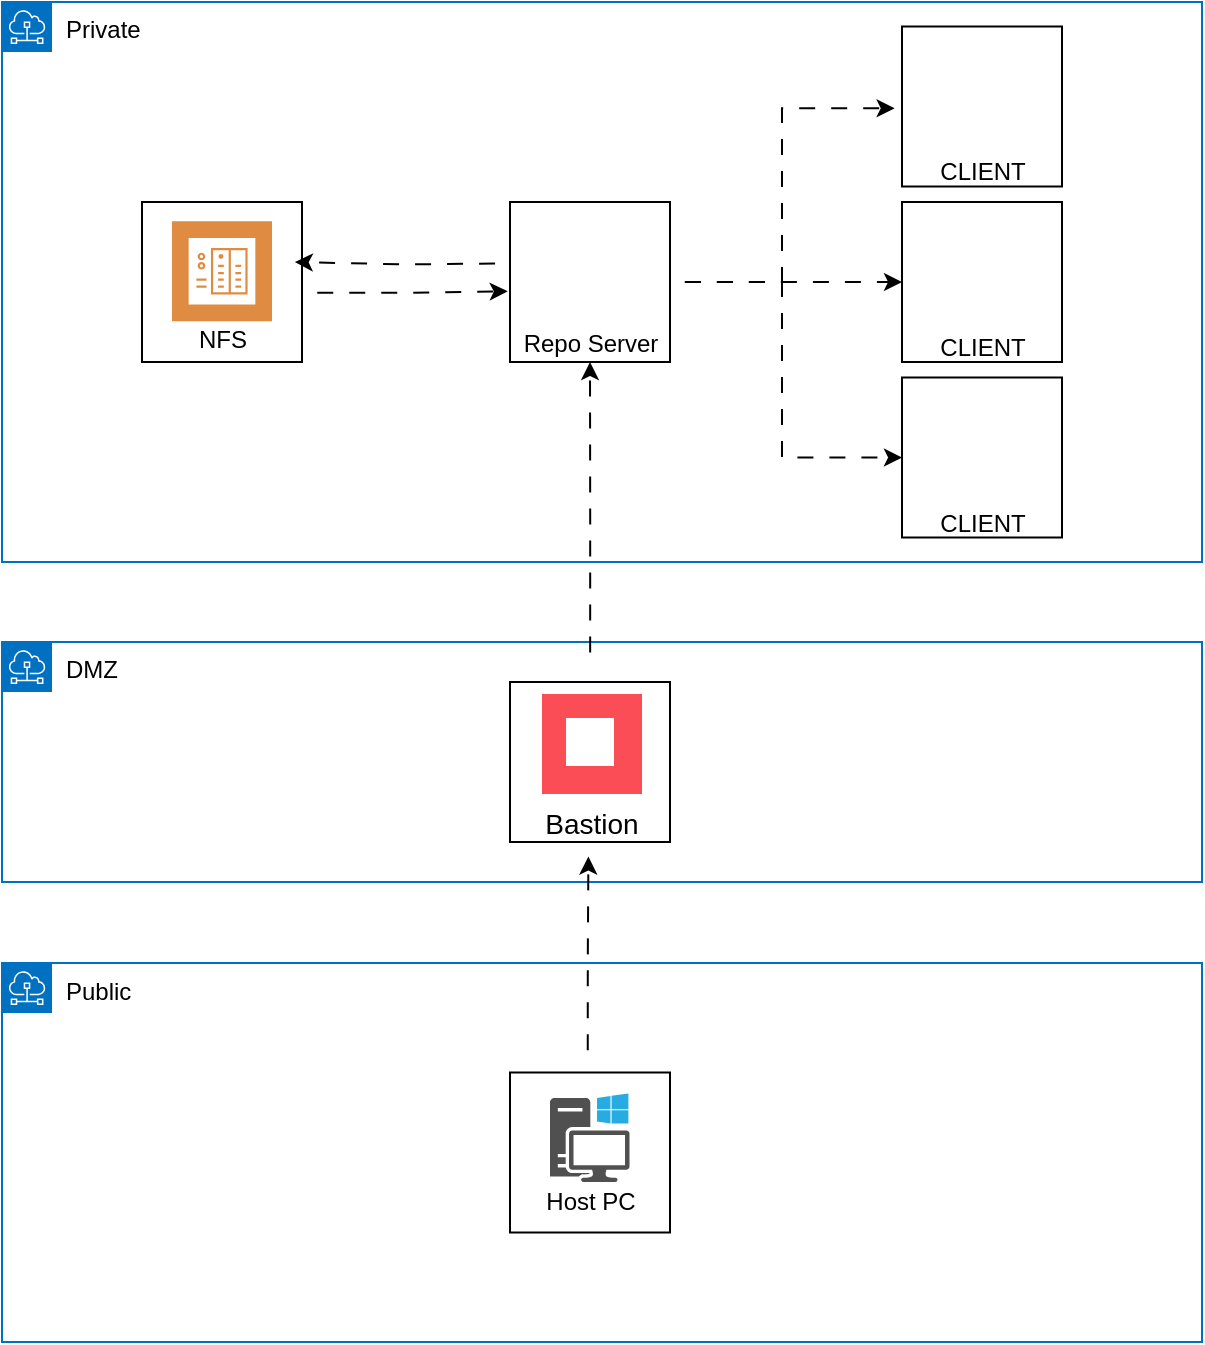 <mxfile version="26.2.12">
  <diagram name="페이지-1" id="ERhhVk5ujOUQOD0_T1k8">
    <mxGraphModel dx="1233" dy="778" grid="1" gridSize="10" guides="1" tooltips="1" connect="1" arrows="1" fold="1" page="1" pageScale="1" pageWidth="827" pageHeight="1169" math="0" shadow="0">
      <root>
        <mxCell id="0" />
        <mxCell id="1" parent="0" />
        <mxCell id="8attIl3rUHplhbKrGd8N-18" value="Public" style="sketch=0;outlineConnect=0;html=1;whiteSpace=wrap;fontSize=12;fontStyle=0;shape=mxgraph.aws4.group;grIcon=mxgraph.aws4.group_subnet;strokeColor=#0070C0;fillColor=none;verticalAlign=top;align=left;spacingLeft=30;dashed=0;movable=1;resizable=1;rotatable=1;deletable=1;editable=1;locked=0;connectable=1;" vertex="1" parent="1">
          <mxGeometry x="120" y="560.5" width="600" height="189.5" as="geometry" />
        </mxCell>
        <mxCell id="8attIl3rUHplhbKrGd8N-16" value="" style="whiteSpace=wrap;html=1;aspect=fixed;fillStyle=hatch;fillColor=none;" vertex="1" parent="1">
          <mxGeometry x="374" y="615.25" width="80" height="80" as="geometry" />
        </mxCell>
        <mxCell id="8attIl3rUHplhbKrGd8N-5" value="DMZ" style="sketch=0;outlineConnect=0;html=1;whiteSpace=wrap;fontSize=12;fontStyle=0;shape=mxgraph.aws4.group;grIcon=mxgraph.aws4.group_subnet;strokeColor=#0070C0;fillColor=none;verticalAlign=top;align=left;spacingLeft=30;dashed=0;movable=1;resizable=1;rotatable=1;deletable=1;editable=1;locked=0;connectable=1;" vertex="1" parent="1">
          <mxGeometry x="120" y="400" width="600" height="120" as="geometry" />
        </mxCell>
        <mxCell id="8attIl3rUHplhbKrGd8N-6" value="Private" style="sketch=0;outlineConnect=0;html=1;whiteSpace=wrap;fontSize=12;fontStyle=0;shape=mxgraph.aws4.group;grIcon=mxgraph.aws4.group_subnet;verticalAlign=top;align=left;spacingLeft=30;dashed=0;fillColor=none;strokeColor=#0070C0;" vertex="1" parent="1">
          <mxGeometry x="120" y="80" width="600" height="280" as="geometry" />
        </mxCell>
        <mxCell id="8attIl3rUHplhbKrGd8N-9" value="" style="whiteSpace=wrap;html=1;aspect=fixed;fillStyle=hatch;fillColor=none;glass=0;rounded=0;shadow=0;" vertex="1" parent="1">
          <mxGeometry x="374" y="420" width="80" height="80" as="geometry" />
        </mxCell>
        <mxCell id="8attIl3rUHplhbKrGd8N-7" value="Bastion" style="shape=rect;fillColor=#FA4D56;aspect=fixed;resizable=0;labelPosition=center;verticalLabelPosition=bottom;align=center;verticalAlign=top;strokeColor=none;fontSize=14;rounded=0;" vertex="1" parent="1">
          <mxGeometry x="390" y="426" width="50" height="50" as="geometry" />
        </mxCell>
        <mxCell id="8attIl3rUHplhbKrGd8N-8" value="" style="fillColor=#ffffff;strokeColor=none;dashed=0;outlineConnect=0;html=1;labelPosition=center;verticalLabelPosition=bottom;verticalAlign=top;part=1;movable=0;resizable=0;rotatable=0;shape=mxgraph.ibm_cloud.bastion-host" vertex="1" parent="8attIl3rUHplhbKrGd8N-7">
          <mxGeometry width="24" height="24" relative="1" as="geometry">
            <mxPoint x="12" y="12" as="offset" />
          </mxGeometry>
        </mxCell>
        <mxCell id="8attIl3rUHplhbKrGd8N-12" value="" style="whiteSpace=wrap;html=1;aspect=fixed;fillStyle=hatch;fillColor=none;" vertex="1" parent="1">
          <mxGeometry x="374" y="180" width="80" height="80" as="geometry" />
        </mxCell>
        <mxCell id="8attIl3rUHplhbKrGd8N-14" value="" style="sketch=0;pointerEvents=1;shadow=0;dashed=0;html=1;strokeColor=none;fillColor=#505050;labelPosition=center;verticalLabelPosition=bottom;verticalAlign=top;outlineConnect=0;align=center;shape=mxgraph.office.devices.workstation_pc;" vertex="1" parent="1">
          <mxGeometry x="394" y="625.75" width="39.75" height="44.25" as="geometry" />
        </mxCell>
        <mxCell id="8attIl3rUHplhbKrGd8N-15" style="edgeStyle=orthogonalEdgeStyle;rounded=0;orthogonalLoop=1;jettySize=auto;html=1;entryX=0.5;entryY=1;entryDx=0;entryDy=0;exitX=0.501;exitY=-0.091;exitDx=0;exitDy=0;exitPerimeter=0;flowAnimation=1;" edge="1" parent="1" source="8attIl3rUHplhbKrGd8N-9" target="8attIl3rUHplhbKrGd8N-12">
          <mxGeometry relative="1" as="geometry">
            <mxPoint x="460" y="380" as="sourcePoint" />
          </mxGeometry>
        </mxCell>
        <mxCell id="8attIl3rUHplhbKrGd8N-17" style="edgeStyle=orthogonalEdgeStyle;rounded=0;orthogonalLoop=1;jettySize=auto;html=1;entryX=0.49;entryY=1.091;entryDx=0;entryDy=0;exitX=0.486;exitY=-0.045;exitDx=0;exitDy=0;exitPerimeter=0;flowAnimation=1;entryPerimeter=0;" edge="1" parent="1" source="8attIl3rUHplhbKrGd8N-16" target="8attIl3rUHplhbKrGd8N-9">
          <mxGeometry relative="1" as="geometry">
            <mxPoint x="413.57" y="680" as="sourcePoint" />
            <mxPoint x="413.57" y="527" as="targetPoint" />
          </mxGeometry>
        </mxCell>
        <mxCell id="8attIl3rUHplhbKrGd8N-20" value="Repo Server" style="text;html=1;align=center;verticalAlign=middle;resizable=0;points=[];autosize=1;strokeColor=none;fillColor=none;" vertex="1" parent="1">
          <mxGeometry x="369" y="236" width="90" height="30" as="geometry" />
        </mxCell>
        <mxCell id="8attIl3rUHplhbKrGd8N-21" value="Host PC" style="text;html=1;align=center;verticalAlign=middle;resizable=0;points=[];autosize=1;strokeColor=none;fillColor=none;" vertex="1" parent="1">
          <mxGeometry x="379" y="665.25" width="70" height="30" as="geometry" />
        </mxCell>
        <mxCell id="8attIl3rUHplhbKrGd8N-23" value="" style="shape=image;verticalLabelPosition=bottom;labelBackgroundColor=default;verticalAlign=top;aspect=fixed;imageAspect=0;image=https://upload.wikimedia.org/wikipedia/commons/thumb/d/d8/Red_Hat_logo.svg/2560px-Red_Hat_logo.svg.png;" vertex="1" parent="1">
          <mxGeometry x="577.07" y="104.63" width="65.86" height="50" as="geometry" />
        </mxCell>
        <mxCell id="8attIl3rUHplhbKrGd8N-24" value="" style="whiteSpace=wrap;html=1;aspect=fixed;fillStyle=hatch;fillColor=none;" vertex="1" parent="1">
          <mxGeometry x="570" y="92.25" width="80" height="80" as="geometry" />
        </mxCell>
        <mxCell id="8attIl3rUHplhbKrGd8N-25" value="CLIENT" style="text;html=1;align=center;verticalAlign=middle;resizable=0;points=[];autosize=1;strokeColor=none;fillColor=none;" vertex="1" parent="1">
          <mxGeometry x="575" y="150" width="70" height="30" as="geometry" />
        </mxCell>
        <mxCell id="8attIl3rUHplhbKrGd8N-26" value="" style="shape=image;verticalLabelPosition=bottom;labelBackgroundColor=default;verticalAlign=top;aspect=fixed;imageAspect=0;image=https://upload.wikimedia.org/wikipedia/commons/thumb/d/d8/Red_Hat_logo.svg/2560px-Red_Hat_logo.svg.png;" vertex="1" parent="1">
          <mxGeometry x="577.07" y="192.38" width="65.86" height="50" as="geometry" />
        </mxCell>
        <mxCell id="8attIl3rUHplhbKrGd8N-27" value="" style="whiteSpace=wrap;html=1;aspect=fixed;fillStyle=hatch;fillColor=none;" vertex="1" parent="1">
          <mxGeometry x="570" y="180" width="80" height="80" as="geometry" />
        </mxCell>
        <mxCell id="8attIl3rUHplhbKrGd8N-28" value="CLIENT" style="text;html=1;align=center;verticalAlign=middle;resizable=0;points=[];autosize=1;strokeColor=none;fillColor=none;" vertex="1" parent="1">
          <mxGeometry x="575" y="237.75" width="70" height="30" as="geometry" />
        </mxCell>
        <mxCell id="8attIl3rUHplhbKrGd8N-29" value="" style="shape=image;verticalLabelPosition=bottom;labelBackgroundColor=default;verticalAlign=top;aspect=fixed;imageAspect=0;image=https://upload.wikimedia.org/wikipedia/commons/thumb/d/d8/Red_Hat_logo.svg/2560px-Red_Hat_logo.svg.png;" vertex="1" parent="1">
          <mxGeometry x="577.07" y="280.13" width="65.86" height="50" as="geometry" />
        </mxCell>
        <mxCell id="8attIl3rUHplhbKrGd8N-30" value="" style="whiteSpace=wrap;html=1;aspect=fixed;fillStyle=hatch;fillColor=none;" vertex="1" parent="1">
          <mxGeometry x="570" y="267.75" width="80" height="80" as="geometry" />
        </mxCell>
        <mxCell id="8attIl3rUHplhbKrGd8N-31" value="CLIENT" style="text;html=1;align=center;verticalAlign=middle;resizable=0;points=[];autosize=1;strokeColor=none;fillColor=none;" vertex="1" parent="1">
          <mxGeometry x="575" y="325.5" width="70" height="30" as="geometry" />
        </mxCell>
        <mxCell id="8attIl3rUHplhbKrGd8N-32" value="" style="endArrow=classic;html=1;rounded=0;entryX=-0.046;entryY=0.511;entryDx=0;entryDy=0;entryPerimeter=0;exitX=1;exitY=0.5;exitDx=0;exitDy=0;edgeStyle=elbowEdgeStyle;dashed=1;dashPattern=8 8;flowAnimation=1;" edge="1" parent="1" source="8attIl3rUHplhbKrGd8N-12" target="8attIl3rUHplhbKrGd8N-24">
          <mxGeometry width="50" height="50" relative="1" as="geometry">
            <mxPoint x="340" y="370" as="sourcePoint" />
            <mxPoint x="390" y="320" as="targetPoint" />
          </mxGeometry>
        </mxCell>
        <mxCell id="8attIl3rUHplhbKrGd8N-33" value="" style="endArrow=classic;html=1;rounded=0;entryX=0;entryY=0.5;entryDx=0;entryDy=0;exitX=1;exitY=0.5;exitDx=0;exitDy=0;edgeStyle=elbowEdgeStyle;dashed=1;dashPattern=8 8;flowAnimation=1;" edge="1" parent="1" source="8attIl3rUHplhbKrGd8N-12" target="8attIl3rUHplhbKrGd8N-30">
          <mxGeometry width="50" height="50" relative="1" as="geometry">
            <mxPoint x="464" y="230" as="sourcePoint" />
            <mxPoint x="576" y="143" as="targetPoint" />
            <Array as="points">
              <mxPoint x="510" y="260" />
            </Array>
          </mxGeometry>
        </mxCell>
        <mxCell id="8attIl3rUHplhbKrGd8N-34" value="" style="endArrow=classic;html=1;rounded=0;entryX=0;entryY=0.5;entryDx=0;entryDy=0;edgeStyle=elbowEdgeStyle;dashed=1;dashPattern=8 8;exitX=1;exitY=0.5;exitDx=0;exitDy=0;flowAnimation=1;" edge="1" parent="1" source="8attIl3rUHplhbKrGd8N-12" target="8attIl3rUHplhbKrGd8N-27">
          <mxGeometry width="50" height="50" relative="1" as="geometry">
            <mxPoint x="460" y="230" as="sourcePoint" />
            <mxPoint x="576" y="143" as="targetPoint" />
          </mxGeometry>
        </mxCell>
        <mxCell id="8attIl3rUHplhbKrGd8N-36" value="" style="whiteSpace=wrap;html=1;aspect=fixed;fillStyle=hatch;fillColor=none;" vertex="1" parent="1">
          <mxGeometry x="190" y="180" width="80" height="80" as="geometry" />
        </mxCell>
        <mxCell id="8attIl3rUHplhbKrGd8N-37" value="" style="sketch=0;pointerEvents=1;shadow=0;dashed=0;html=1;strokeColor=none;fillColor=#DF8C42;labelPosition=center;verticalLabelPosition=bottom;verticalAlign=top;align=center;outlineConnect=0;shape=mxgraph.veeam2.nas_backup;" vertex="1" parent="1">
          <mxGeometry x="205" y="189.62" width="50" height="50" as="geometry" />
        </mxCell>
        <mxCell id="8attIl3rUHplhbKrGd8N-38" value="NFS" style="text;html=1;align=center;verticalAlign=middle;resizable=0;points=[];autosize=1;strokeColor=none;fillColor=none;" vertex="1" parent="1">
          <mxGeometry x="205" y="233.75" width="50" height="30" as="geometry" />
        </mxCell>
        <mxCell id="8attIl3rUHplhbKrGd8N-40" style="edgeStyle=orthogonalEdgeStyle;rounded=0;orthogonalLoop=1;jettySize=auto;html=1;entryX=0.963;entryY=0.435;entryDx=0;entryDy=0;exitX=0.008;exitY=0.444;exitDx=0;exitDy=0;exitPerimeter=0;flowAnimation=1;entryPerimeter=0;" edge="1" parent="1">
          <mxGeometry relative="1" as="geometry">
            <mxPoint x="374" y="210.72" as="sourcePoint" />
            <mxPoint x="266.4" y="210" as="targetPoint" />
          </mxGeometry>
        </mxCell>
        <mxCell id="8attIl3rUHplhbKrGd8N-41" style="edgeStyle=orthogonalEdgeStyle;rounded=0;orthogonalLoop=1;jettySize=auto;html=1;entryX=-0.014;entryY=0.646;entryDx=0;entryDy=0;exitX=1.002;exitY=0.568;exitDx=0;exitDy=0;exitPerimeter=0;flowAnimation=1;entryPerimeter=0;" edge="1" parent="1" source="8attIl3rUHplhbKrGd8N-36">
          <mxGeometry relative="1" as="geometry">
            <mxPoint x="266.64" y="224.04" as="sourcePoint" />
            <mxPoint x="372.88" y="224.68" as="targetPoint" />
          </mxGeometry>
        </mxCell>
        <mxCell id="8attIl3rUHplhbKrGd8N-52" value="" style="shape=image;verticalLabelPosition=bottom;labelBackgroundColor=default;verticalAlign=top;aspect=fixed;imageAspect=0;image=https://upload.wikimedia.org/wikipedia/commons/thumb/3/35/Tux.svg/1727px-Tux.svg.png;" vertex="1" parent="1">
          <mxGeometry x="388" y="183.91" width="51.81" height="61.43" as="geometry" />
        </mxCell>
      </root>
    </mxGraphModel>
  </diagram>
</mxfile>
